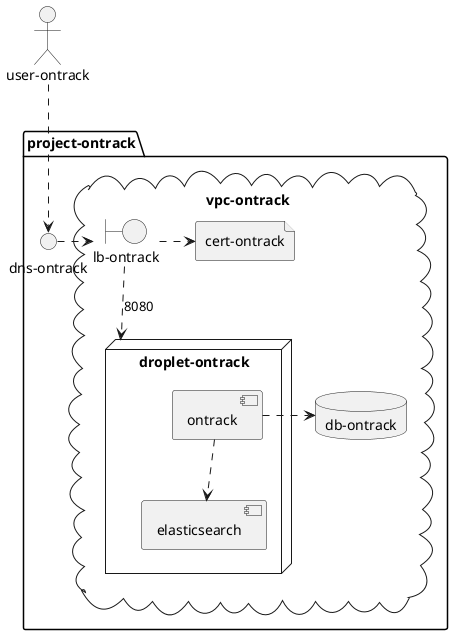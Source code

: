 @startuml

actor "user-ontrack" as User

package "project-ontrack" {

   cloud "vpc-ontrack" {

      node "droplet-ontrack" as OntrackNode {
         component "ontrack" as OntrackContainer
         component "elasticsearch" as ESContainer
      }

      database "db-ontrack" as OntrackDatabase

      boundary "lb-ontrack" as LB
      file "cert-ontrack" as LBCert

   }

   interface "dns-ontrack" as DNSRecord

}

OntrackContainer .down.> ESContainer
OntrackContainer .right.> OntrackDatabase

LB .down.> OntrackNode: 8080
LB .right.> LBCert

DNSRecord .right.> LB

User .down.> DNSRecord

@enduml
